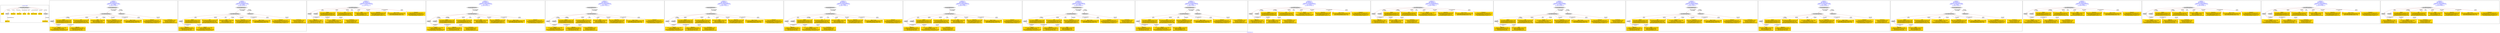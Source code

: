 digraph n0 {
fontcolor="blue"
remincross="true"
label="s29-gilcrease.csv"
subgraph cluster_0 {
label="1-correct model"
n2[style="filled",color="white",fillcolor="lightgray",label="CulturalHeritageObject1"];
n3[shape="plaintext",style="filled",fillcolor="gold",label="Dated"];
n4[style="filled",color="white",fillcolor="lightgray",label="Person1"];
n5[shape="plaintext",style="filled",fillcolor="gold",label="Description"];
n6[shape="plaintext",style="filled",fillcolor="gold",label="Dimensions"];
n7[shape="plaintext",style="filled",fillcolor="gold",label="Medium"];
n8[shape="plaintext",style="filled",fillcolor="gold",label="Title"];
n9[shape="plaintext",style="filled",fillcolor="gold",label="Object Number"];
n10[shape="plaintext",style="filled",fillcolor="gold",label="ObjectID"];
n11[style="filled",color="white",fillcolor="lightgray",label="Concept1"];
n12[shape="plaintext",style="filled",fillcolor="gold",label="Alpha Sort"];
n13[shape="plaintext",style="filled",fillcolor="gold",label="Classification"];
}
subgraph cluster_1 {
label="candidate 0\nlink coherence:1.0\nnode coherence:1.0\nconfidence:0.4647654202755525\nmapping score:0.5993662512029619\ncost:11.99964\n-precision:0.67-recall:0.73"
n15[style="filled",color="white",fillcolor="lightgray",label="CulturalHeritageObject1"];
n16[style="filled",color="white",fillcolor="lightgray",label="Person1"];
n17[style="filled",color="white",fillcolor="lightgray",label="EuropeanaAggregation1"];
n18[style="filled",color="white",fillcolor="lightgray",label="WebResource1"];
n19[shape="plaintext",style="filled",fillcolor="gold",label="Medium\n[CulturalHeritageObject,medium,0.784]\n[CulturalHeritageObject,description,0.101]\n[Person,biographicalInformation,0.06]\n[CulturalHeritageObject,provenance,0.055]"];
n20[shape="plaintext",style="filled",fillcolor="gold",label="ObjectID\n[CulturalHeritageObject,created,0.388]\n[Person,dateOfDeath,0.285]\n[CulturalHeritageObject,accessionNumber,0.236]\n[CulturalHeritageObject,description,0.091]"];
n21[shape="plaintext",style="filled",fillcolor="gold",label="Title\n[CulturalHeritageObject,description,0.391]\n[CulturalHeritageObject,title,0.283]\n[Person,biographicalInformation,0.244]\n[CulturalHeritageObject,provenance,0.081]"];
n22[shape="plaintext",style="filled",fillcolor="gold",label="Alpha Sort\n[Person,nameOfThePerson,0.458]\n[CulturalHeritageObject,provenance,0.186]\n[Document,classLink,0.184]\n[CulturalHeritageObject,description,0.172]"];
n23[shape="plaintext",style="filled",fillcolor="gold",label="Classification\n[WebResource,classLink,0.339]\n[Concept,prefLabel,0.236]\n[Document,classLink,0.221]\n[Person,biographicalInformation,0.204]"];
n24[shape="plaintext",style="filled",fillcolor="gold",label="Dated\n[CulturalHeritageObject,created,0.381]\n[Person,dateOfBirth,0.276]\n[Person,dateOfDeath,0.253]\n[Person,biographicalInformation,0.09]"];
n25[shape="plaintext",style="filled",fillcolor="gold",label="Description\n[CulturalHeritageObject,description,0.432]\n[Person,biographicalInformation,0.24]\n[CulturalHeritageObject,title,0.21]\n[CulturalHeritageObject,medium,0.118]"];
n26[shape="plaintext",style="filled",fillcolor="gold",label="Object Number\n[CulturalHeritageObject,accessionNumber,0.548]\n[CulturalHeritageObject,extent,0.313]\n[Person,biographicalInformation,0.138]"];
n27[shape="plaintext",style="filled",fillcolor="gold",label="Dimensions\n[CulturalHeritageObject,extent,0.673]\n[CulturalHeritageObject,accessionNumber,0.157]\n[CulturalHeritageObject,description,0.101]\n[CulturalHeritageObject,medium,0.07]"];
}
subgraph cluster_2 {
label="candidate 1\nlink coherence:1.0\nnode coherence:1.0\nconfidence:0.4647654202755525\nmapping score:0.5993662512029619\ncost:11.99978\n-precision:0.58-recall:0.64"
n29[style="filled",color="white",fillcolor="lightgray",label="CulturalHeritageObject1"];
n30[style="filled",color="white",fillcolor="lightgray",label="Person2"];
n31[style="filled",color="white",fillcolor="lightgray",label="EuropeanaAggregation1"];
n32[style="filled",color="white",fillcolor="lightgray",label="WebResource1"];
n33[shape="plaintext",style="filled",fillcolor="gold",label="Medium\n[CulturalHeritageObject,medium,0.784]\n[CulturalHeritageObject,description,0.101]\n[Person,biographicalInformation,0.06]\n[CulturalHeritageObject,provenance,0.055]"];
n34[shape="plaintext",style="filled",fillcolor="gold",label="Title\n[CulturalHeritageObject,description,0.391]\n[CulturalHeritageObject,title,0.283]\n[Person,biographicalInformation,0.244]\n[CulturalHeritageObject,provenance,0.081]"];
n35[shape="plaintext",style="filled",fillcolor="gold",label="Alpha Sort\n[Person,nameOfThePerson,0.458]\n[CulturalHeritageObject,provenance,0.186]\n[Document,classLink,0.184]\n[CulturalHeritageObject,description,0.172]"];
n36[shape="plaintext",style="filled",fillcolor="gold",label="Classification\n[WebResource,classLink,0.339]\n[Concept,prefLabel,0.236]\n[Document,classLink,0.221]\n[Person,biographicalInformation,0.204]"];
n37[shape="plaintext",style="filled",fillcolor="gold",label="Dated\n[CulturalHeritageObject,created,0.381]\n[Person,dateOfBirth,0.276]\n[Person,dateOfDeath,0.253]\n[Person,biographicalInformation,0.09]"];
n38[shape="plaintext",style="filled",fillcolor="gold",label="Description\n[CulturalHeritageObject,description,0.432]\n[Person,biographicalInformation,0.24]\n[CulturalHeritageObject,title,0.21]\n[CulturalHeritageObject,medium,0.118]"];
n39[shape="plaintext",style="filled",fillcolor="gold",label="Object Number\n[CulturalHeritageObject,accessionNumber,0.548]\n[CulturalHeritageObject,extent,0.313]\n[Person,biographicalInformation,0.138]"];
n40[shape="plaintext",style="filled",fillcolor="gold",label="ObjectID\n[CulturalHeritageObject,created,0.388]\n[Person,dateOfDeath,0.285]\n[CulturalHeritageObject,accessionNumber,0.236]\n[CulturalHeritageObject,description,0.091]"];
n41[shape="plaintext",style="filled",fillcolor="gold",label="Dimensions\n[CulturalHeritageObject,extent,0.673]\n[CulturalHeritageObject,accessionNumber,0.157]\n[CulturalHeritageObject,description,0.101]\n[CulturalHeritageObject,medium,0.07]"];
}
subgraph cluster_3 {
label="candidate 10\nlink coherence:1.0\nnode coherence:1.0\nconfidence:0.4533225344909154\nmapping score:0.5955519559414163\ncost:11.0\n-precision:0.73-recall:0.73"
n43[style="filled",color="white",fillcolor="lightgray",label="CulturalHeritageObject1"];
n44[style="filled",color="white",fillcolor="lightgray",label="Person2"];
n45[style="filled",color="white",fillcolor="lightgray",label="Concept2"];
n46[shape="plaintext",style="filled",fillcolor="gold",label="Medium\n[CulturalHeritageObject,medium,0.784]\n[CulturalHeritageObject,description,0.101]\n[Person,biographicalInformation,0.06]\n[CulturalHeritageObject,provenance,0.055]"];
n47[shape="plaintext",style="filled",fillcolor="gold",label="Title\n[CulturalHeritageObject,description,0.391]\n[CulturalHeritageObject,title,0.283]\n[Person,biographicalInformation,0.244]\n[CulturalHeritageObject,provenance,0.081]"];
n48[shape="plaintext",style="filled",fillcolor="gold",label="Alpha Sort\n[Person,nameOfThePerson,0.458]\n[CulturalHeritageObject,provenance,0.186]\n[Document,classLink,0.184]\n[CulturalHeritageObject,description,0.172]"];
n49[shape="plaintext",style="filled",fillcolor="gold",label="Classification\n[WebResource,classLink,0.339]\n[Concept,prefLabel,0.236]\n[Document,classLink,0.221]\n[Person,biographicalInformation,0.204]"];
n50[shape="plaintext",style="filled",fillcolor="gold",label="Dated\n[CulturalHeritageObject,created,0.381]\n[Person,dateOfBirth,0.276]\n[Person,dateOfDeath,0.253]\n[Person,biographicalInformation,0.09]"];
n51[shape="plaintext",style="filled",fillcolor="gold",label="Description\n[CulturalHeritageObject,description,0.432]\n[Person,biographicalInformation,0.24]\n[CulturalHeritageObject,title,0.21]\n[CulturalHeritageObject,medium,0.118]"];
n52[shape="plaintext",style="filled",fillcolor="gold",label="Object Number\n[CulturalHeritageObject,accessionNumber,0.548]\n[CulturalHeritageObject,extent,0.313]\n[Person,biographicalInformation,0.138]"];
n53[shape="plaintext",style="filled",fillcolor="gold",label="ObjectID\n[CulturalHeritageObject,created,0.388]\n[Person,dateOfDeath,0.285]\n[CulturalHeritageObject,accessionNumber,0.236]\n[CulturalHeritageObject,description,0.091]"];
n54[shape="plaintext",style="filled",fillcolor="gold",label="Dimensions\n[CulturalHeritageObject,extent,0.673]\n[CulturalHeritageObject,accessionNumber,0.157]\n[CulturalHeritageObject,description,0.101]\n[CulturalHeritageObject,medium,0.07]"];
}
subgraph cluster_4 {
label="candidate 11\nlink coherence:1.0\nnode coherence:1.0\nconfidence:0.4533225344909154\nmapping score:0.5955519559414163\ncost:11.99971\n-precision:0.83-recall:0.91"
n56[style="filled",color="white",fillcolor="lightgray",label="CulturalHeritageObject1"];
n57[style="filled",color="white",fillcolor="lightgray",label="Person1"];
n58[style="filled",color="white",fillcolor="lightgray",label="Concept1"];
n59[style="filled",color="white",fillcolor="lightgray",label="EuropeanaAggregation1"];
n60[shape="plaintext",style="filled",fillcolor="gold",label="Medium\n[CulturalHeritageObject,medium,0.784]\n[CulturalHeritageObject,description,0.101]\n[Person,biographicalInformation,0.06]\n[CulturalHeritageObject,provenance,0.055]"];
n61[shape="plaintext",style="filled",fillcolor="gold",label="ObjectID\n[CulturalHeritageObject,created,0.388]\n[Person,dateOfDeath,0.285]\n[CulturalHeritageObject,accessionNumber,0.236]\n[CulturalHeritageObject,description,0.091]"];
n62[shape="plaintext",style="filled",fillcolor="gold",label="Title\n[CulturalHeritageObject,description,0.391]\n[CulturalHeritageObject,title,0.283]\n[Person,biographicalInformation,0.244]\n[CulturalHeritageObject,provenance,0.081]"];
n63[shape="plaintext",style="filled",fillcolor="gold",label="Classification\n[WebResource,classLink,0.339]\n[Concept,prefLabel,0.236]\n[Document,classLink,0.221]\n[Person,biographicalInformation,0.204]"];
n64[shape="plaintext",style="filled",fillcolor="gold",label="Alpha Sort\n[Person,nameOfThePerson,0.458]\n[CulturalHeritageObject,provenance,0.186]\n[Document,classLink,0.184]\n[CulturalHeritageObject,description,0.172]"];
n65[shape="plaintext",style="filled",fillcolor="gold",label="Dated\n[CulturalHeritageObject,created,0.381]\n[Person,dateOfBirth,0.276]\n[Person,dateOfDeath,0.253]\n[Person,biographicalInformation,0.09]"];
n66[shape="plaintext",style="filled",fillcolor="gold",label="Description\n[CulturalHeritageObject,description,0.432]\n[Person,biographicalInformation,0.24]\n[CulturalHeritageObject,title,0.21]\n[CulturalHeritageObject,medium,0.118]"];
n67[shape="plaintext",style="filled",fillcolor="gold",label="Object Number\n[CulturalHeritageObject,accessionNumber,0.548]\n[CulturalHeritageObject,extent,0.313]\n[Person,biographicalInformation,0.138]"];
n68[shape="plaintext",style="filled",fillcolor="gold",label="Dimensions\n[CulturalHeritageObject,extent,0.673]\n[CulturalHeritageObject,accessionNumber,0.157]\n[CulturalHeritageObject,description,0.101]\n[CulturalHeritageObject,medium,0.07]"];
}
subgraph cluster_5 {
label="candidate 12\nlink coherence:1.0\nnode coherence:1.0\nconfidence:0.4533225344909154\nmapping score:0.5955519559414163\ncost:11.99973\n-precision:0.75-recall:0.82"
n70[style="filled",color="white",fillcolor="lightgray",label="CulturalHeritageObject1"];
n71[style="filled",color="white",fillcolor="lightgray",label="Person1"];
n72[style="filled",color="white",fillcolor="lightgray",label="Concept1"];
n73[style="filled",color="white",fillcolor="lightgray",label="EuropeanaAggregation1"];
n74[shape="plaintext",style="filled",fillcolor="gold",label="Medium\n[CulturalHeritageObject,medium,0.784]\n[CulturalHeritageObject,description,0.101]\n[Person,biographicalInformation,0.06]\n[CulturalHeritageObject,provenance,0.055]"];
n75[shape="plaintext",style="filled",fillcolor="gold",label="ObjectID\n[CulturalHeritageObject,created,0.388]\n[Person,dateOfDeath,0.285]\n[CulturalHeritageObject,accessionNumber,0.236]\n[CulturalHeritageObject,description,0.091]"];
n76[shape="plaintext",style="filled",fillcolor="gold",label="Title\n[CulturalHeritageObject,description,0.391]\n[CulturalHeritageObject,title,0.283]\n[Person,biographicalInformation,0.244]\n[CulturalHeritageObject,provenance,0.081]"];
n77[shape="plaintext",style="filled",fillcolor="gold",label="Classification\n[WebResource,classLink,0.339]\n[Concept,prefLabel,0.236]\n[Document,classLink,0.221]\n[Person,biographicalInformation,0.204]"];
n78[shape="plaintext",style="filled",fillcolor="gold",label="Alpha Sort\n[Person,nameOfThePerson,0.458]\n[CulturalHeritageObject,provenance,0.186]\n[Document,classLink,0.184]\n[CulturalHeritageObject,description,0.172]"];
n79[shape="plaintext",style="filled",fillcolor="gold",label="Dated\n[CulturalHeritageObject,created,0.381]\n[Person,dateOfBirth,0.276]\n[Person,dateOfDeath,0.253]\n[Person,biographicalInformation,0.09]"];
n80[shape="plaintext",style="filled",fillcolor="gold",label="Description\n[CulturalHeritageObject,description,0.432]\n[Person,biographicalInformation,0.24]\n[CulturalHeritageObject,title,0.21]\n[CulturalHeritageObject,medium,0.118]"];
n81[shape="plaintext",style="filled",fillcolor="gold",label="Object Number\n[CulturalHeritageObject,accessionNumber,0.548]\n[CulturalHeritageObject,extent,0.313]\n[Person,biographicalInformation,0.138]"];
n82[shape="plaintext",style="filled",fillcolor="gold",label="Dimensions\n[CulturalHeritageObject,extent,0.673]\n[CulturalHeritageObject,accessionNumber,0.157]\n[CulturalHeritageObject,description,0.101]\n[CulturalHeritageObject,medium,0.07]"];
}
subgraph cluster_6 {
label="candidate 13\nlink coherence:1.0\nnode coherence:1.0\nconfidence:0.4533225344909154\nmapping score:0.5955519559414163\ncost:11.99975\n-precision:0.75-recall:0.82"
n84[style="filled",color="white",fillcolor="lightgray",label="CulturalHeritageObject1"];
n85[style="filled",color="white",fillcolor="lightgray",label="Person1"];
n86[style="filled",color="white",fillcolor="lightgray",label="Concept2"];
n87[style="filled",color="white",fillcolor="lightgray",label="EuropeanaAggregation1"];
n88[shape="plaintext",style="filled",fillcolor="gold",label="Medium\n[CulturalHeritageObject,medium,0.784]\n[CulturalHeritageObject,description,0.101]\n[Person,biographicalInformation,0.06]\n[CulturalHeritageObject,provenance,0.055]"];
n89[shape="plaintext",style="filled",fillcolor="gold",label="ObjectID\n[CulturalHeritageObject,created,0.388]\n[Person,dateOfDeath,0.285]\n[CulturalHeritageObject,accessionNumber,0.236]\n[CulturalHeritageObject,description,0.091]"];
n90[shape="plaintext",style="filled",fillcolor="gold",label="Title\n[CulturalHeritageObject,description,0.391]\n[CulturalHeritageObject,title,0.283]\n[Person,biographicalInformation,0.244]\n[CulturalHeritageObject,provenance,0.081]"];
n91[shape="plaintext",style="filled",fillcolor="gold",label="Alpha Sort\n[Person,nameOfThePerson,0.458]\n[CulturalHeritageObject,provenance,0.186]\n[Document,classLink,0.184]\n[CulturalHeritageObject,description,0.172]"];
n92[shape="plaintext",style="filled",fillcolor="gold",label="Classification\n[WebResource,classLink,0.339]\n[Concept,prefLabel,0.236]\n[Document,classLink,0.221]\n[Person,biographicalInformation,0.204]"];
n93[shape="plaintext",style="filled",fillcolor="gold",label="Dated\n[CulturalHeritageObject,created,0.381]\n[Person,dateOfBirth,0.276]\n[Person,dateOfDeath,0.253]\n[Person,biographicalInformation,0.09]"];
n94[shape="plaintext",style="filled",fillcolor="gold",label="Description\n[CulturalHeritageObject,description,0.432]\n[Person,biographicalInformation,0.24]\n[CulturalHeritageObject,title,0.21]\n[CulturalHeritageObject,medium,0.118]"];
n95[shape="plaintext",style="filled",fillcolor="gold",label="Object Number\n[CulturalHeritageObject,accessionNumber,0.548]\n[CulturalHeritageObject,extent,0.313]\n[Person,biographicalInformation,0.138]"];
n96[shape="plaintext",style="filled",fillcolor="gold",label="Dimensions\n[CulturalHeritageObject,extent,0.673]\n[CulturalHeritageObject,accessionNumber,0.157]\n[CulturalHeritageObject,description,0.101]\n[CulturalHeritageObject,medium,0.07]"];
}
subgraph cluster_7 {
label="candidate 14\nlink coherence:1.0\nnode coherence:1.0\nconfidence:0.4533225344909154\nmapping score:0.5955519559414163\ncost:11.99985\n-precision:0.75-recall:0.82"
n98[style="filled",color="white",fillcolor="lightgray",label="CulturalHeritageObject1"];
n99[style="filled",color="white",fillcolor="lightgray",label="Person2"];
n100[style="filled",color="white",fillcolor="lightgray",label="Concept1"];
n101[style="filled",color="white",fillcolor="lightgray",label="EuropeanaAggregation1"];
n102[shape="plaintext",style="filled",fillcolor="gold",label="Medium\n[CulturalHeritageObject,medium,0.784]\n[CulturalHeritageObject,description,0.101]\n[Person,biographicalInformation,0.06]\n[CulturalHeritageObject,provenance,0.055]"];
n103[shape="plaintext",style="filled",fillcolor="gold",label="Title\n[CulturalHeritageObject,description,0.391]\n[CulturalHeritageObject,title,0.283]\n[Person,biographicalInformation,0.244]\n[CulturalHeritageObject,provenance,0.081]"];
n104[shape="plaintext",style="filled",fillcolor="gold",label="Classification\n[WebResource,classLink,0.339]\n[Concept,prefLabel,0.236]\n[Document,classLink,0.221]\n[Person,biographicalInformation,0.204]"];
n105[shape="plaintext",style="filled",fillcolor="gold",label="Alpha Sort\n[Person,nameOfThePerson,0.458]\n[CulturalHeritageObject,provenance,0.186]\n[Document,classLink,0.184]\n[CulturalHeritageObject,description,0.172]"];
n106[shape="plaintext",style="filled",fillcolor="gold",label="Dated\n[CulturalHeritageObject,created,0.381]\n[Person,dateOfBirth,0.276]\n[Person,dateOfDeath,0.253]\n[Person,biographicalInformation,0.09]"];
n107[shape="plaintext",style="filled",fillcolor="gold",label="Description\n[CulturalHeritageObject,description,0.432]\n[Person,biographicalInformation,0.24]\n[CulturalHeritageObject,title,0.21]\n[CulturalHeritageObject,medium,0.118]"];
n108[shape="plaintext",style="filled",fillcolor="gold",label="Object Number\n[CulturalHeritageObject,accessionNumber,0.548]\n[CulturalHeritageObject,extent,0.313]\n[Person,biographicalInformation,0.138]"];
n109[shape="plaintext",style="filled",fillcolor="gold",label="ObjectID\n[CulturalHeritageObject,created,0.388]\n[Person,dateOfDeath,0.285]\n[CulturalHeritageObject,accessionNumber,0.236]\n[CulturalHeritageObject,description,0.091]"];
n110[shape="plaintext",style="filled",fillcolor="gold",label="Dimensions\n[CulturalHeritageObject,extent,0.673]\n[CulturalHeritageObject,accessionNumber,0.157]\n[CulturalHeritageObject,description,0.101]\n[CulturalHeritageObject,medium,0.07]"];
}
subgraph cluster_8 {
label="candidate 15\nlink coherence:1.0\nnode coherence:1.0\nconfidence:0.4533225344909154\nmapping score:0.5955519559414163\ncost:11.99989\n-precision:0.67-recall:0.73"
n112[style="filled",color="white",fillcolor="lightgray",label="CulturalHeritageObject1"];
n113[style="filled",color="white",fillcolor="lightgray",label="Person2"];
n114[style="filled",color="white",fillcolor="lightgray",label="Concept2"];
n115[style="filled",color="white",fillcolor="lightgray",label="EuropeanaAggregation1"];
n116[shape="plaintext",style="filled",fillcolor="gold",label="Medium\n[CulturalHeritageObject,medium,0.784]\n[CulturalHeritageObject,description,0.101]\n[Person,biographicalInformation,0.06]\n[CulturalHeritageObject,provenance,0.055]"];
n117[shape="plaintext",style="filled",fillcolor="gold",label="Title\n[CulturalHeritageObject,description,0.391]\n[CulturalHeritageObject,title,0.283]\n[Person,biographicalInformation,0.244]\n[CulturalHeritageObject,provenance,0.081]"];
n118[shape="plaintext",style="filled",fillcolor="gold",label="Alpha Sort\n[Person,nameOfThePerson,0.458]\n[CulturalHeritageObject,provenance,0.186]\n[Document,classLink,0.184]\n[CulturalHeritageObject,description,0.172]"];
n119[shape="plaintext",style="filled",fillcolor="gold",label="Classification\n[WebResource,classLink,0.339]\n[Concept,prefLabel,0.236]\n[Document,classLink,0.221]\n[Person,biographicalInformation,0.204]"];
n120[shape="plaintext",style="filled",fillcolor="gold",label="Dated\n[CulturalHeritageObject,created,0.381]\n[Person,dateOfBirth,0.276]\n[Person,dateOfDeath,0.253]\n[Person,biographicalInformation,0.09]"];
n121[shape="plaintext",style="filled",fillcolor="gold",label="Description\n[CulturalHeritageObject,description,0.432]\n[Person,biographicalInformation,0.24]\n[CulturalHeritageObject,title,0.21]\n[CulturalHeritageObject,medium,0.118]"];
n122[shape="plaintext",style="filled",fillcolor="gold",label="Object Number\n[CulturalHeritageObject,accessionNumber,0.548]\n[CulturalHeritageObject,extent,0.313]\n[Person,biographicalInformation,0.138]"];
n123[shape="plaintext",style="filled",fillcolor="gold",label="ObjectID\n[CulturalHeritageObject,created,0.388]\n[Person,dateOfDeath,0.285]\n[CulturalHeritageObject,accessionNumber,0.236]\n[CulturalHeritageObject,description,0.091]"];
n124[shape="plaintext",style="filled",fillcolor="gold",label="Dimensions\n[CulturalHeritageObject,extent,0.673]\n[CulturalHeritageObject,accessionNumber,0.157]\n[CulturalHeritageObject,description,0.101]\n[CulturalHeritageObject,medium,0.07]"];
}
subgraph cluster_9 {
label="candidate 16\nlink coherence:1.0\nnode coherence:1.0\nconfidence:0.45312843794800745\nmapping score:0.5954872570937803\ncost:11.99964\n-precision:0.58-recall:0.64"
n126[style="filled",color="white",fillcolor="lightgray",label="CulturalHeritageObject1"];
n127[style="filled",color="white",fillcolor="lightgray",label="Person1"];
n128[style="filled",color="white",fillcolor="lightgray",label="EuropeanaAggregation1"];
n129[style="filled",color="white",fillcolor="lightgray",label="WebResource1"];
n130[shape="plaintext",style="filled",fillcolor="gold",label="Medium\n[CulturalHeritageObject,medium,0.784]\n[CulturalHeritageObject,description,0.101]\n[Person,biographicalInformation,0.06]\n[CulturalHeritageObject,provenance,0.055]"];
n131[shape="plaintext",style="filled",fillcolor="gold",label="ObjectID\n[CulturalHeritageObject,created,0.388]\n[Person,dateOfDeath,0.285]\n[CulturalHeritageObject,accessionNumber,0.236]\n[CulturalHeritageObject,description,0.091]"];
n132[shape="plaintext",style="filled",fillcolor="gold",label="Title\n[CulturalHeritageObject,description,0.391]\n[CulturalHeritageObject,title,0.283]\n[Person,biographicalInformation,0.244]\n[CulturalHeritageObject,provenance,0.081]"];
n133[shape="plaintext",style="filled",fillcolor="gold",label="Alpha Sort\n[Person,nameOfThePerson,0.458]\n[CulturalHeritageObject,provenance,0.186]\n[Document,classLink,0.184]\n[CulturalHeritageObject,description,0.172]"];
n134[shape="plaintext",style="filled",fillcolor="gold",label="Classification\n[WebResource,classLink,0.339]\n[Concept,prefLabel,0.236]\n[Document,classLink,0.221]\n[Person,biographicalInformation,0.204]"];
n135[shape="plaintext",style="filled",fillcolor="gold",label="Description\n[CulturalHeritageObject,description,0.432]\n[Person,biographicalInformation,0.24]\n[CulturalHeritageObject,title,0.21]\n[CulturalHeritageObject,medium,0.118]"];
n136[shape="plaintext",style="filled",fillcolor="gold",label="Object Number\n[CulturalHeritageObject,accessionNumber,0.548]\n[CulturalHeritageObject,extent,0.313]\n[Person,biographicalInformation,0.138]"];
n137[shape="plaintext",style="filled",fillcolor="gold",label="Dimensions\n[CulturalHeritageObject,extent,0.673]\n[CulturalHeritageObject,accessionNumber,0.157]\n[CulturalHeritageObject,description,0.101]\n[CulturalHeritageObject,medium,0.07]"];
n138[shape="plaintext",style="filled",fillcolor="gold",label="Dated\n[CulturalHeritageObject,created,0.381]\n[Person,dateOfBirth,0.276]\n[Person,dateOfDeath,0.253]\n[Person,biographicalInformation,0.09]"];
}
subgraph cluster_10 {
label="candidate 17\nlink coherence:1.0\nnode coherence:1.0\nconfidence:0.45312843794800745\nmapping score:0.5954872570937803\ncost:11.99978\n-precision:0.5-recall:0.55"
n140[style="filled",color="white",fillcolor="lightgray",label="CulturalHeritageObject1"];
n141[style="filled",color="white",fillcolor="lightgray",label="Person2"];
n142[style="filled",color="white",fillcolor="lightgray",label="EuropeanaAggregation1"];
n143[style="filled",color="white",fillcolor="lightgray",label="WebResource1"];
n144[shape="plaintext",style="filled",fillcolor="gold",label="Medium\n[CulturalHeritageObject,medium,0.784]\n[CulturalHeritageObject,description,0.101]\n[Person,biographicalInformation,0.06]\n[CulturalHeritageObject,provenance,0.055]"];
n145[shape="plaintext",style="filled",fillcolor="gold",label="Title\n[CulturalHeritageObject,description,0.391]\n[CulturalHeritageObject,title,0.283]\n[Person,biographicalInformation,0.244]\n[CulturalHeritageObject,provenance,0.081]"];
n146[shape="plaintext",style="filled",fillcolor="gold",label="Alpha Sort\n[Person,nameOfThePerson,0.458]\n[CulturalHeritageObject,provenance,0.186]\n[Document,classLink,0.184]\n[CulturalHeritageObject,description,0.172]"];
n147[shape="plaintext",style="filled",fillcolor="gold",label="Classification\n[WebResource,classLink,0.339]\n[Concept,prefLabel,0.236]\n[Document,classLink,0.221]\n[Person,biographicalInformation,0.204]"];
n148[shape="plaintext",style="filled",fillcolor="gold",label="Description\n[CulturalHeritageObject,description,0.432]\n[Person,biographicalInformation,0.24]\n[CulturalHeritageObject,title,0.21]\n[CulturalHeritageObject,medium,0.118]"];
n149[shape="plaintext",style="filled",fillcolor="gold",label="Object Number\n[CulturalHeritageObject,accessionNumber,0.548]\n[CulturalHeritageObject,extent,0.313]\n[Person,biographicalInformation,0.138]"];
n150[shape="plaintext",style="filled",fillcolor="gold",label="ObjectID\n[CulturalHeritageObject,created,0.388]\n[Person,dateOfDeath,0.285]\n[CulturalHeritageObject,accessionNumber,0.236]\n[CulturalHeritageObject,description,0.091]"];
n151[shape="plaintext",style="filled",fillcolor="gold",label="Dimensions\n[CulturalHeritageObject,extent,0.673]\n[CulturalHeritageObject,accessionNumber,0.157]\n[CulturalHeritageObject,description,0.101]\n[CulturalHeritageObject,medium,0.07]"];
n152[shape="plaintext",style="filled",fillcolor="gold",label="Dated\n[CulturalHeritageObject,created,0.381]\n[Person,dateOfBirth,0.276]\n[Person,dateOfDeath,0.253]\n[Person,biographicalInformation,0.09]"];
}
subgraph cluster_11 {
label="candidate 18\nlink coherence:1.0\nnode coherence:1.0\nconfidence:0.45310099182032115\nmapping score:0.5954781083845514\ncost:10.99982\n-precision:0.82-recall:0.82"
n154[style="filled",color="white",fillcolor="lightgray",label="CulturalHeritageObject1"];
n155[style="filled",color="white",fillcolor="lightgray",label="Person1"];
n156[style="filled",color="white",fillcolor="lightgray",label="Concept1"];
n157[shape="plaintext",style="filled",fillcolor="gold",label="Medium\n[CulturalHeritageObject,medium,0.784]\n[CulturalHeritageObject,description,0.101]\n[Person,biographicalInformation,0.06]\n[CulturalHeritageObject,provenance,0.055]"];
n158[shape="plaintext",style="filled",fillcolor="gold",label="Title\n[CulturalHeritageObject,description,0.391]\n[CulturalHeritageObject,title,0.283]\n[Person,biographicalInformation,0.244]\n[CulturalHeritageObject,provenance,0.081]"];
n159[shape="plaintext",style="filled",fillcolor="gold",label="Classification\n[WebResource,classLink,0.339]\n[Concept,prefLabel,0.236]\n[Document,classLink,0.221]\n[Person,biographicalInformation,0.204]"];
n160[shape="plaintext",style="filled",fillcolor="gold",label="Alpha Sort\n[Person,nameOfThePerson,0.458]\n[CulturalHeritageObject,provenance,0.186]\n[Document,classLink,0.184]\n[CulturalHeritageObject,description,0.172]"];
n161[shape="plaintext",style="filled",fillcolor="gold",label="ObjectID\n[CulturalHeritageObject,created,0.388]\n[Person,dateOfDeath,0.285]\n[CulturalHeritageObject,accessionNumber,0.236]\n[CulturalHeritageObject,description,0.091]"];
n162[shape="plaintext",style="filled",fillcolor="gold",label="Description\n[CulturalHeritageObject,description,0.432]\n[Person,biographicalInformation,0.24]\n[CulturalHeritageObject,title,0.21]\n[CulturalHeritageObject,medium,0.118]"];
n163[shape="plaintext",style="filled",fillcolor="gold",label="Object Number\n[CulturalHeritageObject,accessionNumber,0.548]\n[CulturalHeritageObject,extent,0.313]\n[Person,biographicalInformation,0.138]"];
n164[shape="plaintext",style="filled",fillcolor="gold",label="Dimensions\n[CulturalHeritageObject,extent,0.673]\n[CulturalHeritageObject,accessionNumber,0.157]\n[CulturalHeritageObject,description,0.101]\n[CulturalHeritageObject,medium,0.07]"];
n165[shape="plaintext",style="filled",fillcolor="gold",label="Dated\n[CulturalHeritageObject,created,0.381]\n[Person,dateOfBirth,0.276]\n[Person,dateOfDeath,0.253]\n[Person,biographicalInformation,0.09]"];
}
subgraph cluster_12 {
label="candidate 19\nlink coherence:1.0\nnode coherence:1.0\nconfidence:0.45310099182032115\nmapping score:0.5954781083845514\ncost:10.99984\n-precision:0.73-recall:0.73"
n167[style="filled",color="white",fillcolor="lightgray",label="CulturalHeritageObject1"];
n168[style="filled",color="white",fillcolor="lightgray",label="Person1"];
n169[style="filled",color="white",fillcolor="lightgray",label="Concept1"];
n170[shape="plaintext",style="filled",fillcolor="gold",label="Medium\n[CulturalHeritageObject,medium,0.784]\n[CulturalHeritageObject,description,0.101]\n[Person,biographicalInformation,0.06]\n[CulturalHeritageObject,provenance,0.055]"];
n171[shape="plaintext",style="filled",fillcolor="gold",label="Title\n[CulturalHeritageObject,description,0.391]\n[CulturalHeritageObject,title,0.283]\n[Person,biographicalInformation,0.244]\n[CulturalHeritageObject,provenance,0.081]"];
n172[shape="plaintext",style="filled",fillcolor="gold",label="Classification\n[WebResource,classLink,0.339]\n[Concept,prefLabel,0.236]\n[Document,classLink,0.221]\n[Person,biographicalInformation,0.204]"];
n173[shape="plaintext",style="filled",fillcolor="gold",label="Alpha Sort\n[Person,nameOfThePerson,0.458]\n[CulturalHeritageObject,provenance,0.186]\n[Document,classLink,0.184]\n[CulturalHeritageObject,description,0.172]"];
n174[shape="plaintext",style="filled",fillcolor="gold",label="ObjectID\n[CulturalHeritageObject,created,0.388]\n[Person,dateOfDeath,0.285]\n[CulturalHeritageObject,accessionNumber,0.236]\n[CulturalHeritageObject,description,0.091]"];
n175[shape="plaintext",style="filled",fillcolor="gold",label="Description\n[CulturalHeritageObject,description,0.432]\n[Person,biographicalInformation,0.24]\n[CulturalHeritageObject,title,0.21]\n[CulturalHeritageObject,medium,0.118]"];
n176[shape="plaintext",style="filled",fillcolor="gold",label="Object Number\n[CulturalHeritageObject,accessionNumber,0.548]\n[CulturalHeritageObject,extent,0.313]\n[Person,biographicalInformation,0.138]"];
n177[shape="plaintext",style="filled",fillcolor="gold",label="Dimensions\n[CulturalHeritageObject,extent,0.673]\n[CulturalHeritageObject,accessionNumber,0.157]\n[CulturalHeritageObject,description,0.101]\n[CulturalHeritageObject,medium,0.07]"];
n178[shape="plaintext",style="filled",fillcolor="gold",label="Dated\n[CulturalHeritageObject,created,0.381]\n[Person,dateOfBirth,0.276]\n[Person,dateOfDeath,0.253]\n[Person,biographicalInformation,0.09]"];
}
subgraph cluster_13 {
label="candidate 2\nlink coherence:1.0\nnode coherence:1.0\nconfidence:0.4645438776049582\nmapping score:0.5992924036460971\ncost:11.99964\n-precision:0.58-recall:0.64"
n180[style="filled",color="white",fillcolor="lightgray",label="CulturalHeritageObject1"];
n181[style="filled",color="white",fillcolor="lightgray",label="Person1"];
n182[style="filled",color="white",fillcolor="lightgray",label="EuropeanaAggregation1"];
n183[style="filled",color="white",fillcolor="lightgray",label="WebResource1"];
n184[shape="plaintext",style="filled",fillcolor="gold",label="Medium\n[CulturalHeritageObject,medium,0.784]\n[CulturalHeritageObject,description,0.101]\n[Person,biographicalInformation,0.06]\n[CulturalHeritageObject,provenance,0.055]"];
n185[shape="plaintext",style="filled",fillcolor="gold",label="Title\n[CulturalHeritageObject,description,0.391]\n[CulturalHeritageObject,title,0.283]\n[Person,biographicalInformation,0.244]\n[CulturalHeritageObject,provenance,0.081]"];
n186[shape="plaintext",style="filled",fillcolor="gold",label="Alpha Sort\n[Person,nameOfThePerson,0.458]\n[CulturalHeritageObject,provenance,0.186]\n[Document,classLink,0.184]\n[CulturalHeritageObject,description,0.172]"];
n187[shape="plaintext",style="filled",fillcolor="gold",label="Classification\n[WebResource,classLink,0.339]\n[Concept,prefLabel,0.236]\n[Document,classLink,0.221]\n[Person,biographicalInformation,0.204]"];
n188[shape="plaintext",style="filled",fillcolor="gold",label="ObjectID\n[CulturalHeritageObject,created,0.388]\n[Person,dateOfDeath,0.285]\n[CulturalHeritageObject,accessionNumber,0.236]\n[CulturalHeritageObject,description,0.091]"];
n189[shape="plaintext",style="filled",fillcolor="gold",label="Description\n[CulturalHeritageObject,description,0.432]\n[Person,biographicalInformation,0.24]\n[CulturalHeritageObject,title,0.21]\n[CulturalHeritageObject,medium,0.118]"];
n190[shape="plaintext",style="filled",fillcolor="gold",label="Object Number\n[CulturalHeritageObject,accessionNumber,0.548]\n[CulturalHeritageObject,extent,0.313]\n[Person,biographicalInformation,0.138]"];
n191[shape="plaintext",style="filled",fillcolor="gold",label="Dimensions\n[CulturalHeritageObject,extent,0.673]\n[CulturalHeritageObject,accessionNumber,0.157]\n[CulturalHeritageObject,description,0.101]\n[CulturalHeritageObject,medium,0.07]"];
n192[shape="plaintext",style="filled",fillcolor="gold",label="Dated\n[CulturalHeritageObject,created,0.381]\n[Person,dateOfBirth,0.276]\n[Person,dateOfDeath,0.253]\n[Person,biographicalInformation,0.09]"];
}
subgraph cluster_14 {
label="candidate 3\nlink coherence:1.0\nnode coherence:1.0\nconfidence:0.4645438776049582\nmapping score:0.5992924036460971\ncost:11.99978\n-precision:0.5-recall:0.55"
n194[style="filled",color="white",fillcolor="lightgray",label="CulturalHeritageObject1"];
n195[style="filled",color="white",fillcolor="lightgray",label="Person2"];
n196[style="filled",color="white",fillcolor="lightgray",label="EuropeanaAggregation1"];
n197[style="filled",color="white",fillcolor="lightgray",label="WebResource1"];
n198[shape="plaintext",style="filled",fillcolor="gold",label="Medium\n[CulturalHeritageObject,medium,0.784]\n[CulturalHeritageObject,description,0.101]\n[Person,biographicalInformation,0.06]\n[CulturalHeritageObject,provenance,0.055]"];
n199[shape="plaintext",style="filled",fillcolor="gold",label="Title\n[CulturalHeritageObject,description,0.391]\n[CulturalHeritageObject,title,0.283]\n[Person,biographicalInformation,0.244]\n[CulturalHeritageObject,provenance,0.081]"];
n200[shape="plaintext",style="filled",fillcolor="gold",label="Alpha Sort\n[Person,nameOfThePerson,0.458]\n[CulturalHeritageObject,provenance,0.186]\n[Document,classLink,0.184]\n[CulturalHeritageObject,description,0.172]"];
n201[shape="plaintext",style="filled",fillcolor="gold",label="Classification\n[WebResource,classLink,0.339]\n[Concept,prefLabel,0.236]\n[Document,classLink,0.221]\n[Person,biographicalInformation,0.204]"];
n202[shape="plaintext",style="filled",fillcolor="gold",label="ObjectID\n[CulturalHeritageObject,created,0.388]\n[Person,dateOfDeath,0.285]\n[CulturalHeritageObject,accessionNumber,0.236]\n[CulturalHeritageObject,description,0.091]"];
n203[shape="plaintext",style="filled",fillcolor="gold",label="Description\n[CulturalHeritageObject,description,0.432]\n[Person,biographicalInformation,0.24]\n[CulturalHeritageObject,title,0.21]\n[CulturalHeritageObject,medium,0.118]"];
n204[shape="plaintext",style="filled",fillcolor="gold",label="Object Number\n[CulturalHeritageObject,accessionNumber,0.548]\n[CulturalHeritageObject,extent,0.313]\n[Person,biographicalInformation,0.138]"];
n205[shape="plaintext",style="filled",fillcolor="gold",label="Dimensions\n[CulturalHeritageObject,extent,0.673]\n[CulturalHeritageObject,accessionNumber,0.157]\n[CulturalHeritageObject,description,0.101]\n[CulturalHeritageObject,medium,0.07]"];
n206[shape="plaintext",style="filled",fillcolor="gold",label="Dated\n[CulturalHeritageObject,created,0.381]\n[Person,dateOfBirth,0.276]\n[Person,dateOfDeath,0.253]\n[Person,biographicalInformation,0.09]"];
}
subgraph cluster_15 {
label="candidate 4\nlink coherence:1.0\nnode coherence:1.0\nconfidence:0.46192278925787694\nmapping score:0.5984187075304034\ncost:11.99964\n-precision:0.58-recall:0.64"
n208[style="filled",color="white",fillcolor="lightgray",label="CulturalHeritageObject1"];
n209[style="filled",color="white",fillcolor="lightgray",label="Person1"];
n210[style="filled",color="white",fillcolor="lightgray",label="EuropeanaAggregation1"];
n211[style="filled",color="white",fillcolor="lightgray",label="WebResource1"];
n212[shape="plaintext",style="filled",fillcolor="gold",label="Medium\n[CulturalHeritageObject,medium,0.784]\n[CulturalHeritageObject,description,0.101]\n[Person,biographicalInformation,0.06]\n[CulturalHeritageObject,provenance,0.055]"];
n213[shape="plaintext",style="filled",fillcolor="gold",label="Title\n[CulturalHeritageObject,description,0.391]\n[CulturalHeritageObject,title,0.283]\n[Person,biographicalInformation,0.244]\n[CulturalHeritageObject,provenance,0.081]"];
n214[shape="plaintext",style="filled",fillcolor="gold",label="Dated\n[CulturalHeritageObject,created,0.381]\n[Person,dateOfBirth,0.276]\n[Person,dateOfDeath,0.253]\n[Person,biographicalInformation,0.09]"];
n215[shape="plaintext",style="filled",fillcolor="gold",label="Alpha Sort\n[Person,nameOfThePerson,0.458]\n[CulturalHeritageObject,provenance,0.186]\n[Document,classLink,0.184]\n[CulturalHeritageObject,description,0.172]"];
n216[shape="plaintext",style="filled",fillcolor="gold",label="Classification\n[WebResource,classLink,0.339]\n[Concept,prefLabel,0.236]\n[Document,classLink,0.221]\n[Person,biographicalInformation,0.204]"];
n217[shape="plaintext",style="filled",fillcolor="gold",label="ObjectID\n[CulturalHeritageObject,created,0.388]\n[Person,dateOfDeath,0.285]\n[CulturalHeritageObject,accessionNumber,0.236]\n[CulturalHeritageObject,description,0.091]"];
n218[shape="plaintext",style="filled",fillcolor="gold",label="Description\n[CulturalHeritageObject,description,0.432]\n[Person,biographicalInformation,0.24]\n[CulturalHeritageObject,title,0.21]\n[CulturalHeritageObject,medium,0.118]"];
n219[shape="plaintext",style="filled",fillcolor="gold",label="Object Number\n[CulturalHeritageObject,accessionNumber,0.548]\n[CulturalHeritageObject,extent,0.313]\n[Person,biographicalInformation,0.138]"];
n220[shape="plaintext",style="filled",fillcolor="gold",label="Dimensions\n[CulturalHeritageObject,extent,0.673]\n[CulturalHeritageObject,accessionNumber,0.157]\n[CulturalHeritageObject,description,0.101]\n[CulturalHeritageObject,medium,0.07]"];
}
subgraph cluster_16 {
label="candidate 5\nlink coherence:1.0\nnode coherence:1.0\nconfidence:0.46192278925787694\nmapping score:0.5984187075304034\ncost:11.99978\n-precision:0.5-recall:0.55"
n222[style="filled",color="white",fillcolor="lightgray",label="CulturalHeritageObject1"];
n223[style="filled",color="white",fillcolor="lightgray",label="Person2"];
n224[style="filled",color="white",fillcolor="lightgray",label="EuropeanaAggregation1"];
n225[style="filled",color="white",fillcolor="lightgray",label="WebResource1"];
n226[shape="plaintext",style="filled",fillcolor="gold",label="Medium\n[CulturalHeritageObject,medium,0.784]\n[CulturalHeritageObject,description,0.101]\n[Person,biographicalInformation,0.06]\n[CulturalHeritageObject,provenance,0.055]"];
n227[shape="plaintext",style="filled",fillcolor="gold",label="Title\n[CulturalHeritageObject,description,0.391]\n[CulturalHeritageObject,title,0.283]\n[Person,biographicalInformation,0.244]\n[CulturalHeritageObject,provenance,0.081]"];
n228[shape="plaintext",style="filled",fillcolor="gold",label="Alpha Sort\n[Person,nameOfThePerson,0.458]\n[CulturalHeritageObject,provenance,0.186]\n[Document,classLink,0.184]\n[CulturalHeritageObject,description,0.172]"];
n229[shape="plaintext",style="filled",fillcolor="gold",label="Classification\n[WebResource,classLink,0.339]\n[Concept,prefLabel,0.236]\n[Document,classLink,0.221]\n[Person,biographicalInformation,0.204]"];
n230[shape="plaintext",style="filled",fillcolor="gold",label="ObjectID\n[CulturalHeritageObject,created,0.388]\n[Person,dateOfDeath,0.285]\n[CulturalHeritageObject,accessionNumber,0.236]\n[CulturalHeritageObject,description,0.091]"];
n231[shape="plaintext",style="filled",fillcolor="gold",label="Description\n[CulturalHeritageObject,description,0.432]\n[Person,biographicalInformation,0.24]\n[CulturalHeritageObject,title,0.21]\n[CulturalHeritageObject,medium,0.118]"];
n232[shape="plaintext",style="filled",fillcolor="gold",label="Object Number\n[CulturalHeritageObject,accessionNumber,0.548]\n[CulturalHeritageObject,extent,0.313]\n[Person,biographicalInformation,0.138]"];
n233[shape="plaintext",style="filled",fillcolor="gold",label="Dated\n[CulturalHeritageObject,created,0.381]\n[Person,dateOfBirth,0.276]\n[Person,dateOfDeath,0.253]\n[Person,biographicalInformation,0.09]"];
n234[shape="plaintext",style="filled",fillcolor="gold",label="Dimensions\n[CulturalHeritageObject,extent,0.673]\n[CulturalHeritageObject,accessionNumber,0.157]\n[CulturalHeritageObject,description,0.101]\n[CulturalHeritageObject,medium,0.07]"];
}
subgraph cluster_17 {
label="candidate 6\nlink coherence:1.0\nnode coherence:1.0\nconfidence:0.4533225344909154\nmapping score:0.5955519559414163\ncost:10.99982\n-precision:0.91-recall:0.91"
n236[style="filled",color="white",fillcolor="lightgray",label="CulturalHeritageObject1"];
n237[style="filled",color="white",fillcolor="lightgray",label="Person1"];
n238[style="filled",color="white",fillcolor="lightgray",label="Concept1"];
n239[shape="plaintext",style="filled",fillcolor="gold",label="Medium\n[CulturalHeritageObject,medium,0.784]\n[CulturalHeritageObject,description,0.101]\n[Person,biographicalInformation,0.06]\n[CulturalHeritageObject,provenance,0.055]"];
n240[shape="plaintext",style="filled",fillcolor="gold",label="ObjectID\n[CulturalHeritageObject,created,0.388]\n[Person,dateOfDeath,0.285]\n[CulturalHeritageObject,accessionNumber,0.236]\n[CulturalHeritageObject,description,0.091]"];
n241[shape="plaintext",style="filled",fillcolor="gold",label="Title\n[CulturalHeritageObject,description,0.391]\n[CulturalHeritageObject,title,0.283]\n[Person,biographicalInformation,0.244]\n[CulturalHeritageObject,provenance,0.081]"];
n242[shape="plaintext",style="filled",fillcolor="gold",label="Classification\n[WebResource,classLink,0.339]\n[Concept,prefLabel,0.236]\n[Document,classLink,0.221]\n[Person,biographicalInformation,0.204]"];
n243[shape="plaintext",style="filled",fillcolor="gold",label="Alpha Sort\n[Person,nameOfThePerson,0.458]\n[CulturalHeritageObject,provenance,0.186]\n[Document,classLink,0.184]\n[CulturalHeritageObject,description,0.172]"];
n244[shape="plaintext",style="filled",fillcolor="gold",label="Dated\n[CulturalHeritageObject,created,0.381]\n[Person,dateOfBirth,0.276]\n[Person,dateOfDeath,0.253]\n[Person,biographicalInformation,0.09]"];
n245[shape="plaintext",style="filled",fillcolor="gold",label="Description\n[CulturalHeritageObject,description,0.432]\n[Person,biographicalInformation,0.24]\n[CulturalHeritageObject,title,0.21]\n[CulturalHeritageObject,medium,0.118]"];
n246[shape="plaintext",style="filled",fillcolor="gold",label="Object Number\n[CulturalHeritageObject,accessionNumber,0.548]\n[CulturalHeritageObject,extent,0.313]\n[Person,biographicalInformation,0.138]"];
n247[shape="plaintext",style="filled",fillcolor="gold",label="Dimensions\n[CulturalHeritageObject,extent,0.673]\n[CulturalHeritageObject,accessionNumber,0.157]\n[CulturalHeritageObject,description,0.101]\n[CulturalHeritageObject,medium,0.07]"];
}
subgraph cluster_18 {
label="candidate 7\nlink coherence:1.0\nnode coherence:1.0\nconfidence:0.4533225344909154\nmapping score:0.5955519559414163\ncost:10.99984\n-precision:0.82-recall:0.82"
n249[style="filled",color="white",fillcolor="lightgray",label="CulturalHeritageObject1"];
n250[style="filled",color="white",fillcolor="lightgray",label="Person1"];
n251[style="filled",color="white",fillcolor="lightgray",label="Concept1"];
n252[shape="plaintext",style="filled",fillcolor="gold",label="Medium\n[CulturalHeritageObject,medium,0.784]\n[CulturalHeritageObject,description,0.101]\n[Person,biographicalInformation,0.06]\n[CulturalHeritageObject,provenance,0.055]"];
n253[shape="plaintext",style="filled",fillcolor="gold",label="ObjectID\n[CulturalHeritageObject,created,0.388]\n[Person,dateOfDeath,0.285]\n[CulturalHeritageObject,accessionNumber,0.236]\n[CulturalHeritageObject,description,0.091]"];
n254[shape="plaintext",style="filled",fillcolor="gold",label="Title\n[CulturalHeritageObject,description,0.391]\n[CulturalHeritageObject,title,0.283]\n[Person,biographicalInformation,0.244]\n[CulturalHeritageObject,provenance,0.081]"];
n255[shape="plaintext",style="filled",fillcolor="gold",label="Classification\n[WebResource,classLink,0.339]\n[Concept,prefLabel,0.236]\n[Document,classLink,0.221]\n[Person,biographicalInformation,0.204]"];
n256[shape="plaintext",style="filled",fillcolor="gold",label="Alpha Sort\n[Person,nameOfThePerson,0.458]\n[CulturalHeritageObject,provenance,0.186]\n[Document,classLink,0.184]\n[CulturalHeritageObject,description,0.172]"];
n257[shape="plaintext",style="filled",fillcolor="gold",label="Dated\n[CulturalHeritageObject,created,0.381]\n[Person,dateOfBirth,0.276]\n[Person,dateOfDeath,0.253]\n[Person,biographicalInformation,0.09]"];
n258[shape="plaintext",style="filled",fillcolor="gold",label="Description\n[CulturalHeritageObject,description,0.432]\n[Person,biographicalInformation,0.24]\n[CulturalHeritageObject,title,0.21]\n[CulturalHeritageObject,medium,0.118]"];
n259[shape="plaintext",style="filled",fillcolor="gold",label="Object Number\n[CulturalHeritageObject,accessionNumber,0.548]\n[CulturalHeritageObject,extent,0.313]\n[Person,biographicalInformation,0.138]"];
n260[shape="plaintext",style="filled",fillcolor="gold",label="Dimensions\n[CulturalHeritageObject,extent,0.673]\n[CulturalHeritageObject,accessionNumber,0.157]\n[CulturalHeritageObject,description,0.101]\n[CulturalHeritageObject,medium,0.07]"];
}
subgraph cluster_19 {
label="candidate 8\nlink coherence:1.0\nnode coherence:1.0\nconfidence:0.4533225344909154\nmapping score:0.5955519559414163\ncost:10.99986\n-precision:0.82-recall:0.82"
n262[style="filled",color="white",fillcolor="lightgray",label="CulturalHeritageObject1"];
n263[style="filled",color="white",fillcolor="lightgray",label="Person1"];
n264[style="filled",color="white",fillcolor="lightgray",label="Concept2"];
n265[shape="plaintext",style="filled",fillcolor="gold",label="Medium\n[CulturalHeritageObject,medium,0.784]\n[CulturalHeritageObject,description,0.101]\n[Person,biographicalInformation,0.06]\n[CulturalHeritageObject,provenance,0.055]"];
n266[shape="plaintext",style="filled",fillcolor="gold",label="ObjectID\n[CulturalHeritageObject,created,0.388]\n[Person,dateOfDeath,0.285]\n[CulturalHeritageObject,accessionNumber,0.236]\n[CulturalHeritageObject,description,0.091]"];
n267[shape="plaintext",style="filled",fillcolor="gold",label="Title\n[CulturalHeritageObject,description,0.391]\n[CulturalHeritageObject,title,0.283]\n[Person,biographicalInformation,0.244]\n[CulturalHeritageObject,provenance,0.081]"];
n268[shape="plaintext",style="filled",fillcolor="gold",label="Alpha Sort\n[Person,nameOfThePerson,0.458]\n[CulturalHeritageObject,provenance,0.186]\n[Document,classLink,0.184]\n[CulturalHeritageObject,description,0.172]"];
n269[shape="plaintext",style="filled",fillcolor="gold",label="Classification\n[WebResource,classLink,0.339]\n[Concept,prefLabel,0.236]\n[Document,classLink,0.221]\n[Person,biographicalInformation,0.204]"];
n270[shape="plaintext",style="filled",fillcolor="gold",label="Dated\n[CulturalHeritageObject,created,0.381]\n[Person,dateOfBirth,0.276]\n[Person,dateOfDeath,0.253]\n[Person,biographicalInformation,0.09]"];
n271[shape="plaintext",style="filled",fillcolor="gold",label="Description\n[CulturalHeritageObject,description,0.432]\n[Person,biographicalInformation,0.24]\n[CulturalHeritageObject,title,0.21]\n[CulturalHeritageObject,medium,0.118]"];
n272[shape="plaintext",style="filled",fillcolor="gold",label="Object Number\n[CulturalHeritageObject,accessionNumber,0.548]\n[CulturalHeritageObject,extent,0.313]\n[Person,biographicalInformation,0.138]"];
n273[shape="plaintext",style="filled",fillcolor="gold",label="Dimensions\n[CulturalHeritageObject,extent,0.673]\n[CulturalHeritageObject,accessionNumber,0.157]\n[CulturalHeritageObject,description,0.101]\n[CulturalHeritageObject,medium,0.07]"];
}
subgraph cluster_20 {
label="candidate 9\nlink coherence:1.0\nnode coherence:1.0\nconfidence:0.4533225344909154\nmapping score:0.5955519559414163\ncost:10.99996\n-precision:0.82-recall:0.82"
n275[style="filled",color="white",fillcolor="lightgray",label="CulturalHeritageObject1"];
n276[style="filled",color="white",fillcolor="lightgray",label="Person2"];
n277[style="filled",color="white",fillcolor="lightgray",label="Concept1"];
n278[shape="plaintext",style="filled",fillcolor="gold",label="Medium\n[CulturalHeritageObject,medium,0.784]\n[CulturalHeritageObject,description,0.101]\n[Person,biographicalInformation,0.06]\n[CulturalHeritageObject,provenance,0.055]"];
n279[shape="plaintext",style="filled",fillcolor="gold",label="Title\n[CulturalHeritageObject,description,0.391]\n[CulturalHeritageObject,title,0.283]\n[Person,biographicalInformation,0.244]\n[CulturalHeritageObject,provenance,0.081]"];
n280[shape="plaintext",style="filled",fillcolor="gold",label="Classification\n[WebResource,classLink,0.339]\n[Concept,prefLabel,0.236]\n[Document,classLink,0.221]\n[Person,biographicalInformation,0.204]"];
n281[shape="plaintext",style="filled",fillcolor="gold",label="Alpha Sort\n[Person,nameOfThePerson,0.458]\n[CulturalHeritageObject,provenance,0.186]\n[Document,classLink,0.184]\n[CulturalHeritageObject,description,0.172]"];
n282[shape="plaintext",style="filled",fillcolor="gold",label="Dated\n[CulturalHeritageObject,created,0.381]\n[Person,dateOfBirth,0.276]\n[Person,dateOfDeath,0.253]\n[Person,biographicalInformation,0.09]"];
n283[shape="plaintext",style="filled",fillcolor="gold",label="Description\n[CulturalHeritageObject,description,0.432]\n[Person,biographicalInformation,0.24]\n[CulturalHeritageObject,title,0.21]\n[CulturalHeritageObject,medium,0.118]"];
n284[shape="plaintext",style="filled",fillcolor="gold",label="Object Number\n[CulturalHeritageObject,accessionNumber,0.548]\n[CulturalHeritageObject,extent,0.313]\n[Person,biographicalInformation,0.138]"];
n285[shape="plaintext",style="filled",fillcolor="gold",label="ObjectID\n[CulturalHeritageObject,created,0.388]\n[Person,dateOfDeath,0.285]\n[CulturalHeritageObject,accessionNumber,0.236]\n[CulturalHeritageObject,description,0.091]"];
n286[shape="plaintext",style="filled",fillcolor="gold",label="Dimensions\n[CulturalHeritageObject,extent,0.673]\n[CulturalHeritageObject,accessionNumber,0.157]\n[CulturalHeritageObject,description,0.101]\n[CulturalHeritageObject,medium,0.07]"];
}
n2 -> n3[color="brown",fontcolor="black",label="created"]
n2 -> n4[color="brown",fontcolor="black",label="creator"]
n2 -> n5[color="brown",fontcolor="black",label="description"]
n2 -> n6[color="brown",fontcolor="black",label="extent"]
n2 -> n7[color="brown",fontcolor="black",label="medium"]
n2 -> n8[color="brown",fontcolor="black",label="title"]
n2 -> n9[color="brown",fontcolor="black",label="accessionNumber"]
n2 -> n10[color="brown",fontcolor="black",label="objectId"]
n2 -> n11[color="brown",fontcolor="black",label="hasType"]
n4 -> n12[color="brown",fontcolor="black",label="nameOfThePerson"]
n11 -> n13[color="brown",fontcolor="black",label="prefLabel"]
n15 -> n16[color="brown",fontcolor="black",label="creator\nw=0.99986"]
n17 -> n15[color="brown",fontcolor="black",label="aggregatedCHO\nw=0.99989"]
n17 -> n18[color="brown",fontcolor="black",label="hasView\nw=0.99989"]
n15 -> n19[color="brown",fontcolor="black",label="medium\nw=1.0"]
n16 -> n20[color="brown",fontcolor="black",label="dateOfDeath\nw=1.0"]
n15 -> n21[color="brown",fontcolor="black",label="title\nw=1.0"]
n16 -> n22[color="brown",fontcolor="black",label="nameOfThePerson\nw=1.0"]
n18 -> n23[color="brown",fontcolor="black",label="classLink\nw=1.0"]
n15 -> n24[color="brown",fontcolor="black",label="created\nw=1.0"]
n15 -> n25[color="brown",fontcolor="black",label="description\nw=1.0"]
n15 -> n26[color="brown",fontcolor="black",label="accessionNumber\nw=1.0"]
n15 -> n27[color="brown",fontcolor="black",label="extent\nw=1.0"]
n29 -> n30[color="brown",fontcolor="black",label="sitter\nw=1.0"]
n31 -> n29[color="brown",fontcolor="black",label="aggregatedCHO\nw=0.99989"]
n31 -> n32[color="brown",fontcolor="black",label="hasView\nw=0.99989"]
n29 -> n33[color="brown",fontcolor="black",label="medium\nw=1.0"]
n29 -> n34[color="brown",fontcolor="black",label="title\nw=1.0"]
n30 -> n35[color="brown",fontcolor="black",label="nameOfThePerson\nw=1.0"]
n32 -> n36[color="brown",fontcolor="black",label="classLink\nw=1.0"]
n29 -> n37[color="brown",fontcolor="black",label="created\nw=1.0"]
n29 -> n38[color="brown",fontcolor="black",label="description\nw=1.0"]
n29 -> n39[color="brown",fontcolor="black",label="accessionNumber\nw=1.0"]
n30 -> n40[color="brown",fontcolor="black",label="dateOfDeath\nw=1.0"]
n29 -> n41[color="brown",fontcolor="black",label="extent\nw=1.0"]
n43 -> n44[color="brown",fontcolor="black",label="sitter\nw=1.0"]
n43 -> n45[color="brown",fontcolor="black",label="subject\nw=1.0"]
n43 -> n46[color="brown",fontcolor="black",label="medium\nw=1.0"]
n43 -> n47[color="brown",fontcolor="black",label="title\nw=1.0"]
n44 -> n48[color="brown",fontcolor="black",label="nameOfThePerson\nw=1.0"]
n45 -> n49[color="brown",fontcolor="black",label="prefLabel\nw=1.0"]
n43 -> n50[color="brown",fontcolor="black",label="created\nw=1.0"]
n43 -> n51[color="brown",fontcolor="black",label="description\nw=1.0"]
n43 -> n52[color="brown",fontcolor="black",label="accessionNumber\nw=1.0"]
n44 -> n53[color="brown",fontcolor="black",label="dateOfDeath\nw=1.0"]
n43 -> n54[color="brown",fontcolor="black",label="extent\nw=1.0"]
n56 -> n57[color="brown",fontcolor="black",label="creator\nw=0.99986"]
n56 -> n58[color="brown",fontcolor="black",label="hasType\nw=0.99996"]
n59 -> n56[color="brown",fontcolor="black",label="aggregatedCHO\nw=0.99989"]
n56 -> n60[color="brown",fontcolor="black",label="medium\nw=1.0"]
n57 -> n61[color="brown",fontcolor="black",label="dateOfDeath\nw=1.0"]
n56 -> n62[color="brown",fontcolor="black",label="title\nw=1.0"]
n58 -> n63[color="brown",fontcolor="black",label="prefLabel\nw=1.0"]
n57 -> n64[color="brown",fontcolor="black",label="nameOfThePerson\nw=1.0"]
n56 -> n65[color="brown",fontcolor="black",label="created\nw=1.0"]
n56 -> n66[color="brown",fontcolor="black",label="description\nw=1.0"]
n56 -> n67[color="brown",fontcolor="black",label="accessionNumber\nw=1.0"]
n56 -> n68[color="brown",fontcolor="black",label="extent\nw=1.0"]
n70 -> n71[color="brown",fontcolor="black",label="creator\nw=0.99986"]
n70 -> n72[color="brown",fontcolor="black",label="subject\nw=0.99998"]
n73 -> n70[color="brown",fontcolor="black",label="aggregatedCHO\nw=0.99989"]
n70 -> n74[color="brown",fontcolor="black",label="medium\nw=1.0"]
n71 -> n75[color="brown",fontcolor="black",label="dateOfDeath\nw=1.0"]
n70 -> n76[color="brown",fontcolor="black",label="title\nw=1.0"]
n72 -> n77[color="brown",fontcolor="black",label="prefLabel\nw=1.0"]
n71 -> n78[color="brown",fontcolor="black",label="nameOfThePerson\nw=1.0"]
n70 -> n79[color="brown",fontcolor="black",label="created\nw=1.0"]
n70 -> n80[color="brown",fontcolor="black",label="description\nw=1.0"]
n70 -> n81[color="brown",fontcolor="black",label="accessionNumber\nw=1.0"]
n70 -> n82[color="brown",fontcolor="black",label="extent\nw=1.0"]
n84 -> n85[color="brown",fontcolor="black",label="creator\nw=0.99986"]
n84 -> n86[color="brown",fontcolor="black",label="subject\nw=1.0"]
n87 -> n84[color="brown",fontcolor="black",label="aggregatedCHO\nw=0.99989"]
n84 -> n88[color="brown",fontcolor="black",label="medium\nw=1.0"]
n85 -> n89[color="brown",fontcolor="black",label="dateOfDeath\nw=1.0"]
n84 -> n90[color="brown",fontcolor="black",label="title\nw=1.0"]
n85 -> n91[color="brown",fontcolor="black",label="nameOfThePerson\nw=1.0"]
n86 -> n92[color="brown",fontcolor="black",label="prefLabel\nw=1.0"]
n84 -> n93[color="brown",fontcolor="black",label="created\nw=1.0"]
n84 -> n94[color="brown",fontcolor="black",label="description\nw=1.0"]
n84 -> n95[color="brown",fontcolor="black",label="accessionNumber\nw=1.0"]
n84 -> n96[color="brown",fontcolor="black",label="extent\nw=1.0"]
n98 -> n99[color="brown",fontcolor="black",label="sitter\nw=1.0"]
n98 -> n100[color="brown",fontcolor="black",label="hasType\nw=0.99996"]
n101 -> n98[color="brown",fontcolor="black",label="aggregatedCHO\nw=0.99989"]
n98 -> n102[color="brown",fontcolor="black",label="medium\nw=1.0"]
n98 -> n103[color="brown",fontcolor="black",label="title\nw=1.0"]
n100 -> n104[color="brown",fontcolor="black",label="prefLabel\nw=1.0"]
n99 -> n105[color="brown",fontcolor="black",label="nameOfThePerson\nw=1.0"]
n98 -> n106[color="brown",fontcolor="black",label="created\nw=1.0"]
n98 -> n107[color="brown",fontcolor="black",label="description\nw=1.0"]
n98 -> n108[color="brown",fontcolor="black",label="accessionNumber\nw=1.0"]
n99 -> n109[color="brown",fontcolor="black",label="dateOfDeath\nw=1.0"]
n98 -> n110[color="brown",fontcolor="black",label="extent\nw=1.0"]
n112 -> n113[color="brown",fontcolor="black",label="sitter\nw=1.0"]
n112 -> n114[color="brown",fontcolor="black",label="subject\nw=1.0"]
n115 -> n112[color="brown",fontcolor="black",label="aggregatedCHO\nw=0.99989"]
n112 -> n116[color="brown",fontcolor="black",label="medium\nw=1.0"]
n112 -> n117[color="brown",fontcolor="black",label="title\nw=1.0"]
n113 -> n118[color="brown",fontcolor="black",label="nameOfThePerson\nw=1.0"]
n114 -> n119[color="brown",fontcolor="black",label="prefLabel\nw=1.0"]
n112 -> n120[color="brown",fontcolor="black",label="created\nw=1.0"]
n112 -> n121[color="brown",fontcolor="black",label="description\nw=1.0"]
n112 -> n122[color="brown",fontcolor="black",label="accessionNumber\nw=1.0"]
n113 -> n123[color="brown",fontcolor="black",label="dateOfDeath\nw=1.0"]
n112 -> n124[color="brown",fontcolor="black",label="extent\nw=1.0"]
n126 -> n127[color="brown",fontcolor="black",label="creator\nw=0.99986"]
n128 -> n126[color="brown",fontcolor="black",label="aggregatedCHO\nw=0.99989"]
n128 -> n129[color="brown",fontcolor="black",label="hasView\nw=0.99989"]
n126 -> n130[color="brown",fontcolor="black",label="medium\nw=1.0"]
n127 -> n131[color="brown",fontcolor="black",label="dateOfDeath\nw=1.0"]
n126 -> n132[color="brown",fontcolor="black",label="title\nw=1.0"]
n127 -> n133[color="brown",fontcolor="black",label="nameOfThePerson\nw=1.0"]
n129 -> n134[color="brown",fontcolor="black",label="classLink\nw=1.0"]
n126 -> n135[color="brown",fontcolor="black",label="description\nw=1.0"]
n126 -> n136[color="brown",fontcolor="black",label="accessionNumber\nw=1.0"]
n126 -> n137[color="brown",fontcolor="black",label="extent\nw=1.0"]
n127 -> n138[color="brown",fontcolor="black",label="dateOfBirth\nw=1.0"]
n140 -> n141[color="brown",fontcolor="black",label="sitter\nw=1.0"]
n142 -> n140[color="brown",fontcolor="black",label="aggregatedCHO\nw=0.99989"]
n142 -> n143[color="brown",fontcolor="black",label="hasView\nw=0.99989"]
n140 -> n144[color="brown",fontcolor="black",label="medium\nw=1.0"]
n140 -> n145[color="brown",fontcolor="black",label="title\nw=1.0"]
n141 -> n146[color="brown",fontcolor="black",label="nameOfThePerson\nw=1.0"]
n143 -> n147[color="brown",fontcolor="black",label="classLink\nw=1.0"]
n140 -> n148[color="brown",fontcolor="black",label="description\nw=1.0"]
n140 -> n149[color="brown",fontcolor="black",label="accessionNumber\nw=1.0"]
n141 -> n150[color="brown",fontcolor="black",label="dateOfDeath\nw=1.0"]
n140 -> n151[color="brown",fontcolor="black",label="extent\nw=1.0"]
n141 -> n152[color="brown",fontcolor="black",label="dateOfBirth\nw=1.0"]
n154 -> n155[color="brown",fontcolor="black",label="creator\nw=0.99986"]
n154 -> n156[color="brown",fontcolor="black",label="hasType\nw=0.99996"]
n154 -> n157[color="brown",fontcolor="black",label="medium\nw=1.0"]
n154 -> n158[color="brown",fontcolor="black",label="title\nw=1.0"]
n156 -> n159[color="brown",fontcolor="black",label="prefLabel\nw=1.0"]
n155 -> n160[color="brown",fontcolor="black",label="nameOfThePerson\nw=1.0"]
n154 -> n161[color="brown",fontcolor="black",label="created\nw=1.0"]
n154 -> n162[color="brown",fontcolor="black",label="description\nw=1.0"]
n154 -> n163[color="brown",fontcolor="black",label="accessionNumber\nw=1.0"]
n154 -> n164[color="brown",fontcolor="black",label="extent\nw=1.0"]
n155 -> n165[color="brown",fontcolor="black",label="dateOfBirth\nw=1.0"]
n167 -> n168[color="brown",fontcolor="black",label="creator\nw=0.99986"]
n167 -> n169[color="brown",fontcolor="black",label="subject\nw=0.99998"]
n167 -> n170[color="brown",fontcolor="black",label="medium\nw=1.0"]
n167 -> n171[color="brown",fontcolor="black",label="title\nw=1.0"]
n169 -> n172[color="brown",fontcolor="black",label="prefLabel\nw=1.0"]
n168 -> n173[color="brown",fontcolor="black",label="nameOfThePerson\nw=1.0"]
n167 -> n174[color="brown",fontcolor="black",label="created\nw=1.0"]
n167 -> n175[color="brown",fontcolor="black",label="description\nw=1.0"]
n167 -> n176[color="brown",fontcolor="black",label="accessionNumber\nw=1.0"]
n167 -> n177[color="brown",fontcolor="black",label="extent\nw=1.0"]
n168 -> n178[color="brown",fontcolor="black",label="dateOfBirth\nw=1.0"]
n180 -> n181[color="brown",fontcolor="black",label="creator\nw=0.99986"]
n182 -> n180[color="brown",fontcolor="black",label="aggregatedCHO\nw=0.99989"]
n182 -> n183[color="brown",fontcolor="black",label="hasView\nw=0.99989"]
n180 -> n184[color="brown",fontcolor="black",label="medium\nw=1.0"]
n180 -> n185[color="brown",fontcolor="black",label="title\nw=1.0"]
n181 -> n186[color="brown",fontcolor="black",label="nameOfThePerson\nw=1.0"]
n183 -> n187[color="brown",fontcolor="black",label="classLink\nw=1.0"]
n180 -> n188[color="brown",fontcolor="black",label="created\nw=1.0"]
n180 -> n189[color="brown",fontcolor="black",label="description\nw=1.0"]
n180 -> n190[color="brown",fontcolor="black",label="accessionNumber\nw=1.0"]
n180 -> n191[color="brown",fontcolor="black",label="extent\nw=1.0"]
n181 -> n192[color="brown",fontcolor="black",label="dateOfBirth\nw=1.0"]
n194 -> n195[color="brown",fontcolor="black",label="sitter\nw=1.0"]
n196 -> n194[color="brown",fontcolor="black",label="aggregatedCHO\nw=0.99989"]
n196 -> n197[color="brown",fontcolor="black",label="hasView\nw=0.99989"]
n194 -> n198[color="brown",fontcolor="black",label="medium\nw=1.0"]
n194 -> n199[color="brown",fontcolor="black",label="title\nw=1.0"]
n195 -> n200[color="brown",fontcolor="black",label="nameOfThePerson\nw=1.0"]
n197 -> n201[color="brown",fontcolor="black",label="classLink\nw=1.0"]
n194 -> n202[color="brown",fontcolor="black",label="created\nw=1.0"]
n194 -> n203[color="brown",fontcolor="black",label="description\nw=1.0"]
n194 -> n204[color="brown",fontcolor="black",label="accessionNumber\nw=1.0"]
n194 -> n205[color="brown",fontcolor="black",label="extent\nw=1.0"]
n195 -> n206[color="brown",fontcolor="black",label="dateOfBirth\nw=1.0"]
n208 -> n209[color="brown",fontcolor="black",label="creator\nw=0.99986"]
n210 -> n208[color="brown",fontcolor="black",label="aggregatedCHO\nw=0.99989"]
n210 -> n211[color="brown",fontcolor="black",label="hasView\nw=0.99989"]
n208 -> n212[color="brown",fontcolor="black",label="medium\nw=1.0"]
n208 -> n213[color="brown",fontcolor="black",label="title\nw=1.0"]
n209 -> n214[color="brown",fontcolor="black",label="dateOfDeath\nw=1.0"]
n209 -> n215[color="brown",fontcolor="black",label="nameOfThePerson\nw=1.0"]
n211 -> n216[color="brown",fontcolor="black",label="classLink\nw=1.0"]
n208 -> n217[color="brown",fontcolor="black",label="created\nw=1.0"]
n208 -> n218[color="brown",fontcolor="black",label="description\nw=1.0"]
n208 -> n219[color="brown",fontcolor="black",label="accessionNumber\nw=1.0"]
n208 -> n220[color="brown",fontcolor="black",label="extent\nw=1.0"]
n222 -> n223[color="brown",fontcolor="black",label="sitter\nw=1.0"]
n224 -> n222[color="brown",fontcolor="black",label="aggregatedCHO\nw=0.99989"]
n224 -> n225[color="brown",fontcolor="black",label="hasView\nw=0.99989"]
n222 -> n226[color="brown",fontcolor="black",label="medium\nw=1.0"]
n222 -> n227[color="brown",fontcolor="black",label="title\nw=1.0"]
n223 -> n228[color="brown",fontcolor="black",label="nameOfThePerson\nw=1.0"]
n225 -> n229[color="brown",fontcolor="black",label="classLink\nw=1.0"]
n222 -> n230[color="brown",fontcolor="black",label="created\nw=1.0"]
n222 -> n231[color="brown",fontcolor="black",label="description\nw=1.0"]
n222 -> n232[color="brown",fontcolor="black",label="accessionNumber\nw=1.0"]
n223 -> n233[color="brown",fontcolor="black",label="dateOfDeath\nw=1.0"]
n222 -> n234[color="brown",fontcolor="black",label="extent\nw=1.0"]
n236 -> n237[color="brown",fontcolor="black",label="creator\nw=0.99986"]
n236 -> n238[color="brown",fontcolor="black",label="hasType\nw=0.99996"]
n236 -> n239[color="brown",fontcolor="black",label="medium\nw=1.0"]
n237 -> n240[color="brown",fontcolor="black",label="dateOfDeath\nw=1.0"]
n236 -> n241[color="brown",fontcolor="black",label="title\nw=1.0"]
n238 -> n242[color="brown",fontcolor="black",label="prefLabel\nw=1.0"]
n237 -> n243[color="brown",fontcolor="black",label="nameOfThePerson\nw=1.0"]
n236 -> n244[color="brown",fontcolor="black",label="created\nw=1.0"]
n236 -> n245[color="brown",fontcolor="black",label="description\nw=1.0"]
n236 -> n246[color="brown",fontcolor="black",label="accessionNumber\nw=1.0"]
n236 -> n247[color="brown",fontcolor="black",label="extent\nw=1.0"]
n249 -> n250[color="brown",fontcolor="black",label="creator\nw=0.99986"]
n249 -> n251[color="brown",fontcolor="black",label="subject\nw=0.99998"]
n249 -> n252[color="brown",fontcolor="black",label="medium\nw=1.0"]
n250 -> n253[color="brown",fontcolor="black",label="dateOfDeath\nw=1.0"]
n249 -> n254[color="brown",fontcolor="black",label="title\nw=1.0"]
n251 -> n255[color="brown",fontcolor="black",label="prefLabel\nw=1.0"]
n250 -> n256[color="brown",fontcolor="black",label="nameOfThePerson\nw=1.0"]
n249 -> n257[color="brown",fontcolor="black",label="created\nw=1.0"]
n249 -> n258[color="brown",fontcolor="black",label="description\nw=1.0"]
n249 -> n259[color="brown",fontcolor="black",label="accessionNumber\nw=1.0"]
n249 -> n260[color="brown",fontcolor="black",label="extent\nw=1.0"]
n262 -> n263[color="brown",fontcolor="black",label="creator\nw=0.99986"]
n262 -> n264[color="brown",fontcolor="black",label="subject\nw=1.0"]
n262 -> n265[color="brown",fontcolor="black",label="medium\nw=1.0"]
n263 -> n266[color="brown",fontcolor="black",label="dateOfDeath\nw=1.0"]
n262 -> n267[color="brown",fontcolor="black",label="title\nw=1.0"]
n263 -> n268[color="brown",fontcolor="black",label="nameOfThePerson\nw=1.0"]
n264 -> n269[color="brown",fontcolor="black",label="prefLabel\nw=1.0"]
n262 -> n270[color="brown",fontcolor="black",label="created\nw=1.0"]
n262 -> n271[color="brown",fontcolor="black",label="description\nw=1.0"]
n262 -> n272[color="brown",fontcolor="black",label="accessionNumber\nw=1.0"]
n262 -> n273[color="brown",fontcolor="black",label="extent\nw=1.0"]
n275 -> n276[color="brown",fontcolor="black",label="sitter\nw=1.0"]
n275 -> n277[color="brown",fontcolor="black",label="hasType\nw=0.99996"]
n275 -> n278[color="brown",fontcolor="black",label="medium\nw=1.0"]
n275 -> n279[color="brown",fontcolor="black",label="title\nw=1.0"]
n277 -> n280[color="brown",fontcolor="black",label="prefLabel\nw=1.0"]
n276 -> n281[color="brown",fontcolor="black",label="nameOfThePerson\nw=1.0"]
n275 -> n282[color="brown",fontcolor="black",label="created\nw=1.0"]
n275 -> n283[color="brown",fontcolor="black",label="description\nw=1.0"]
n275 -> n284[color="brown",fontcolor="black",label="accessionNumber\nw=1.0"]
n276 -> n285[color="brown",fontcolor="black",label="dateOfDeath\nw=1.0"]
n275 -> n286[color="brown",fontcolor="black",label="extent\nw=1.0"]
}
